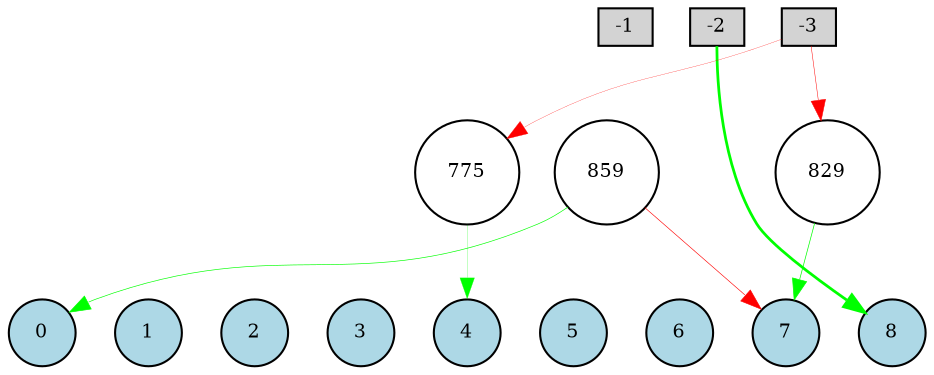 digraph {
	node [fontsize=9 height=0.2 shape=circle width=0.2]
	subgraph inputs {
		node [shape=box style=filled]
		rank=source
		-1 [fillcolor=lightgray]
		-2 [fillcolor=lightgray]
		-1 -> -2 [style=invis]
		-3 [fillcolor=lightgray]
		-2 -> -3 [style=invis]
	}
	subgraph outputs {
		node [style=filled]
		rank=sink
		0 [fillcolor=lightblue fontsize=9 height=0.2 shape=circle width=0.2]
		1 [fillcolor=lightblue fontsize=9 height=0.2 shape=circle width=0.2]
		0 -> 1 [style=invis]
		2 [fillcolor=lightblue fontsize=9 height=0.2 shape=circle width=0.2]
		1 -> 2 [style=invis]
		3 [fillcolor=lightblue fontsize=9 height=0.2 shape=circle width=0.2]
		2 -> 3 [style=invis]
		4 [fillcolor=lightblue fontsize=9 height=0.2 shape=circle width=0.2]
		3 -> 4 [style=invis]
		5 [fillcolor=lightblue fontsize=9 height=0.2 shape=circle width=0.2]
		4 -> 5 [style=invis]
		6 [fillcolor=lightblue fontsize=9 height=0.2 shape=circle width=0.2]
		5 -> 6 [style=invis]
		7 [fillcolor=lightblue fontsize=9 height=0.2 shape=circle width=0.2]
		6 -> 7 [style=invis]
		8 [fillcolor=lightblue fontsize=9 height=0.2 shape=circle width=0.2]
		7 -> 8 [style=invis]
	}
	775 [fillcolor=white style=filled]
	859 [fillcolor=white style=filled]
	829 [fillcolor=white style=filled]
	-2 -> 8 [color=green penwidth=1.3247000331968668 style=solid]
	-3 -> 775 [color=red penwidth=0.12664387227540538 style=solid]
	775 -> 4 [color=green penwidth=0.11304940967573296 style=solid]
	-3 -> 829 [color=red penwidth=0.23069839086694555 style=solid]
	829 -> 7 [color=green penwidth=0.33704611038385346 style=solid]
	859 -> 0 [color=green penwidth=0.31387318277987597 style=solid]
	859 -> 7 [color=red penwidth=0.2942028662988953 style=solid]
}
